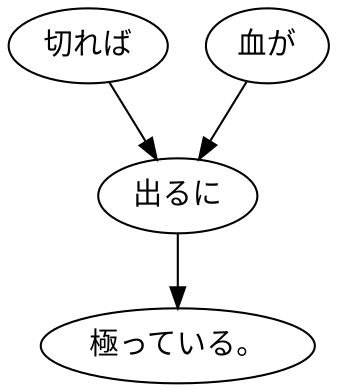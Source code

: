 digraph graph4576 {
	node0 [label="切れば"];
	node1 [label="血が"];
	node2 [label="出るに"];
	node3 [label="極っている。"];
	node0 -> node2;
	node1 -> node2;
	node2 -> node3;
}
